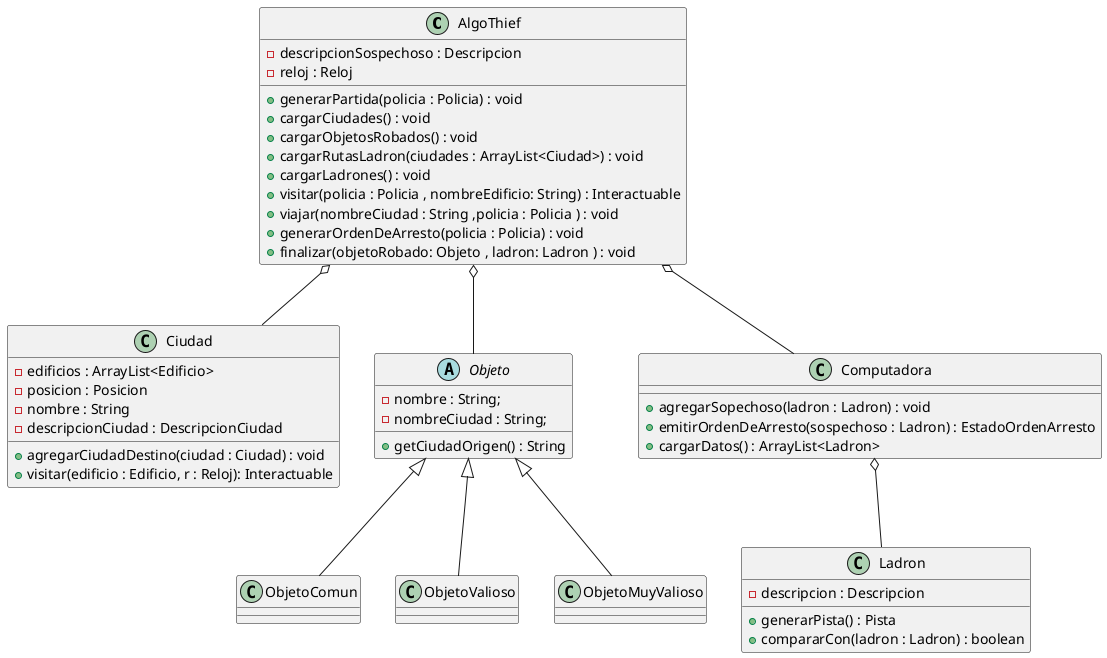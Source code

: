 @startuml


AlgoThief o-- Ciudad
AlgoThief o-- Objeto
AlgoThief o-- Computadora

Computadora o-- Ladron

Objeto <|-- ObjetoComun
Objeto <|-- ObjetoValioso
Objeto <|-- ObjetoMuyValioso



class AlgoThief {
    - descripcionSospechoso : Descripcion
    - reloj : Reloj
    + generarPartida(policia : Policia) : void
    + cargarCiudades() : void
    + cargarObjetosRobados() : void
    + cargarRutasLadron(ciudades : ArrayList<Ciudad>) : void
    + cargarLadrones() : void
    + visitar(policia : Policia , nombreEdificio: String) : Interactuable
    + viajar(nombreCiudad : String ,policia : Policia ) : void
    + generarOrdenDeArresto(policia : Policia) : void
    + finalizar(objetoRobado: Objeto , ladron: Ladron ) : void
}

class Ciudad {
    - edificios : ArrayList<Edificio>
    - posicion : Posicion
    - nombre : String
    - descripcionCiudad : DescripcionCiudad

    + agregarCiudadDestino(ciudad : Ciudad) : void
    + visitar(edificio : Edificio, r : Reloj): Interactuable
}

abstract class Objeto {
    - nombre : String;
    - nombreCiudad : String;

    + getCiudadOrigen() : String
}

class ObjetoComun {
}

class ObjetoValioso {
}

class ObjetoMuyValioso {
}



class Computadora {
    + agregarSopechoso(ladron : Ladron) : void
    + emitirOrdenDeArresto(sospechoso : Ladron) : EstadoOrdenArresto
    + cargarDatos() : ArrayList<Ladron>
}

class Ladron {
    - descripcion : Descripcion
    + generarPista() : Pista
    + compararCon(ladron : Ladron) : boolean
}




@enduml
